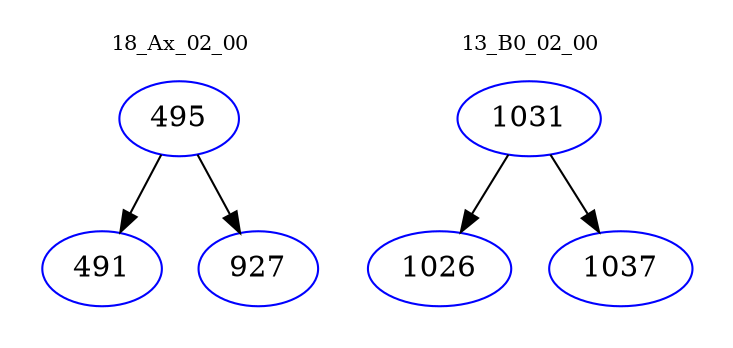 digraph{
subgraph cluster_0 {
color = white
label = "18_Ax_02_00";
fontsize=10;
T0_495 [label="495", color="blue"]
T0_495 -> T0_491 [color="black"]
T0_491 [label="491", color="blue"]
T0_495 -> T0_927 [color="black"]
T0_927 [label="927", color="blue"]
}
subgraph cluster_1 {
color = white
label = "13_B0_02_00";
fontsize=10;
T1_1031 [label="1031", color="blue"]
T1_1031 -> T1_1026 [color="black"]
T1_1026 [label="1026", color="blue"]
T1_1031 -> T1_1037 [color="black"]
T1_1037 [label="1037", color="blue"]
}
}
